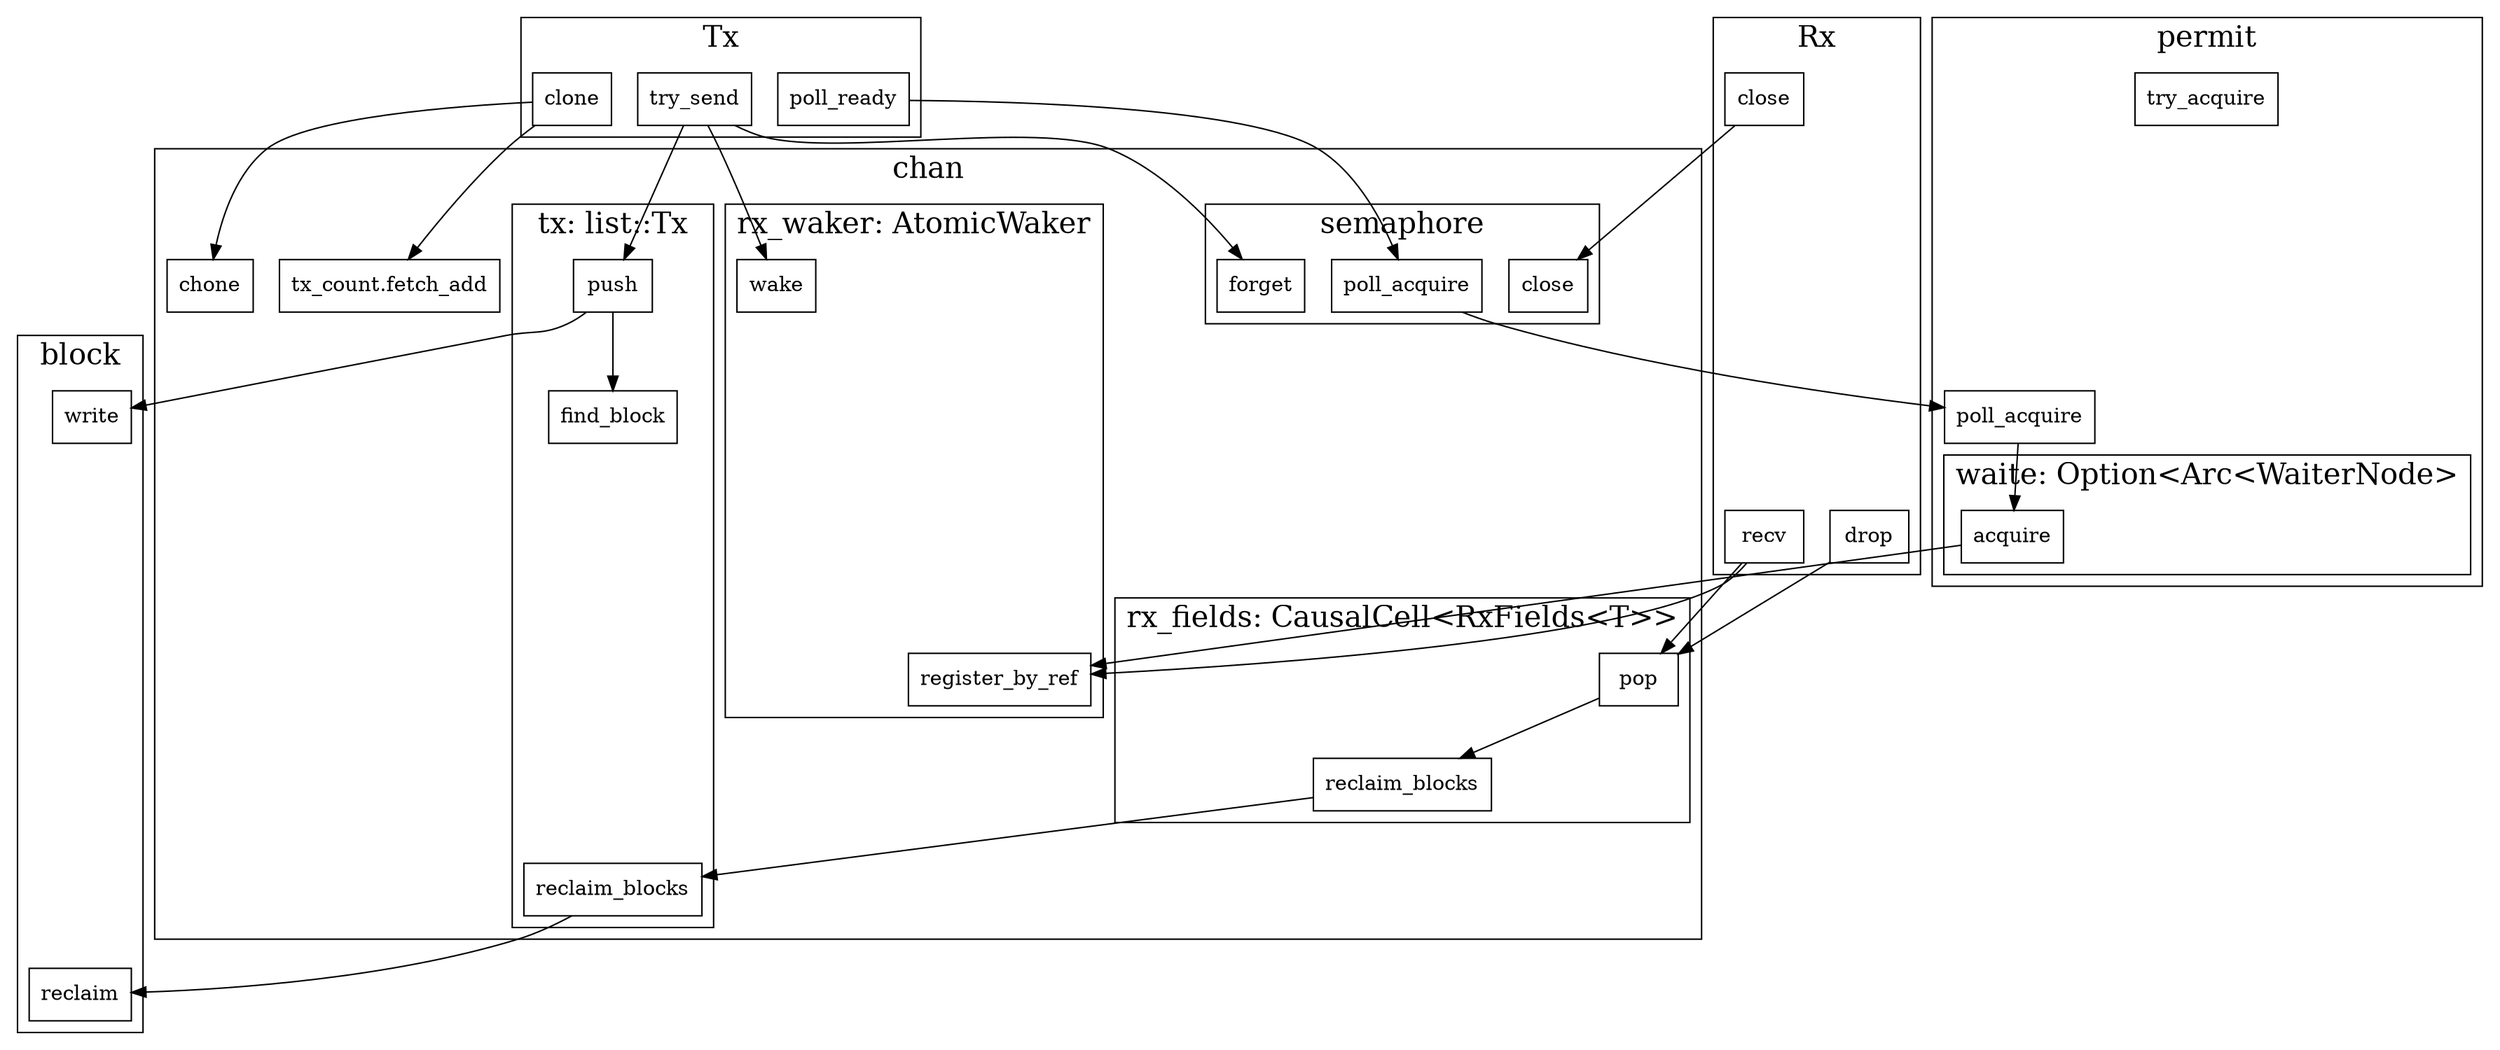 digraph channel_call {
  node[shape=box];
  newrank=true;
  rankdir=TD;

  subgraph cluster_Tx {
    graph[label="Tx";fontsize=20;]
    tx_poll_ready[label="poll_ready"];
    tx_try_send[label="try_send"];
    tx_clone[label="clone"];
  };
  tx_poll_ready -> poll_acquire;
  tx_try_send -> {rx_waker_wake, forget, tx_push};
  tx_clone -> {chan_clone, tx_count_fetch_add};

  subgraph cluster_Rx {
    graph[label="Rx";fontsize=20;]
    Rx_close[label="close"];
    Rx_recv[label="recv"];
    Rx_drop[label="drop"];
  }
  Rx_close -> sem_close;
  Rx_recv -> {rx_fields_pop, register_by_ref};
  Rx_drop -> {rx_fields_pop};

  subgraph cluster_chan {
    graph[label="chan";fontsize=20;]
    chan_clone[label="chone"];
    tx_count_fetch_add[label="tx_count.fetch_add"];

    subgraph cluster_rx_fields {
      graph[label="rx_fields: CausalCell<RxFields<T>>";fontsize=20;]
      rx_fields_pop[label="pop"];
      rx_reclaim_blocks[label="reclaim_blocks"];
      rx_fields_pop -> rx_reclaim_blocks;
    }
    rx_reclaim_blocks -> tx_reclaim_blocks;

    subgraph cluster_semaphore {
      graph[label="semaphore";fontsize=20;]
      poll_acquire;
      forget;
      sem_close[label="close"];
    };

    subgraph cluster_rx_waker {
      graph[label="rx_waker: AtomicWaker";fontsize=20;]
      rx_waker_wake[label="wake"];
      register_by_ref[label="register_by_ref"];
    };

    subgraph cluster_tx {
      graph[label="tx: list::Tx";fontsize=20;]
      tx_push[label="push"];
      tx_push -> find_block;
      tx_reclaim_blocks[label="reclaim_blocks"];
    };
  };
  tx_push -> block_write;
  tx_reclaim_blocks -> block_reclaim;

  subgraph cluster_permit {
    graph[label="permit";fontsize=20;]
    permit_poll_acquire[label="poll_acquire"];
    permit_try_acquire[label="try_acquire"];

    subgraph cluster_waiter {
      graph[label="waite: Option<Arc<WaiterNode>";fontsize=20;]
      acquire;
    }
    permit_poll_acquire -> acquire;
  }
  acquire -> register_by_ref;
  poll_acquire -> permit_poll_acquire;


  subgraph cluster_block {
    graph[label="block";fontsize=20;]
    block_write[label="write"];
    block_reclaim[label="reclaim"];
  }

}
